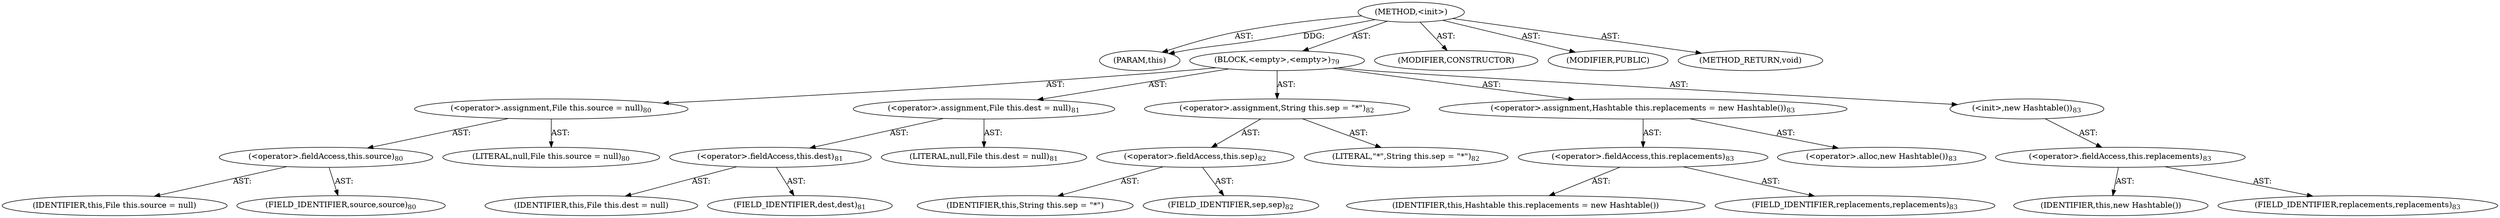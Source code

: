 digraph "&lt;init&gt;" {  
"111669149703" [label = <(METHOD,&lt;init&gt;)> ]
"115964117004" [label = <(PARAM,this)> ]
"25769803805" [label = <(BLOCK,&lt;empty&gt;,&lt;empty&gt;)<SUB>79</SUB>> ]
"30064771185" [label = <(&lt;operator&gt;.assignment,File this.source = null)<SUB>80</SUB>> ]
"30064771186" [label = <(&lt;operator&gt;.fieldAccess,this.source)<SUB>80</SUB>> ]
"68719476844" [label = <(IDENTIFIER,this,File this.source = null)> ]
"55834574860" [label = <(FIELD_IDENTIFIER,source,source)<SUB>80</SUB>> ]
"90194313250" [label = <(LITERAL,null,File this.source = null)<SUB>80</SUB>> ]
"30064771187" [label = <(&lt;operator&gt;.assignment,File this.dest = null)<SUB>81</SUB>> ]
"30064771188" [label = <(&lt;operator&gt;.fieldAccess,this.dest)<SUB>81</SUB>> ]
"68719476845" [label = <(IDENTIFIER,this,File this.dest = null)> ]
"55834574861" [label = <(FIELD_IDENTIFIER,dest,dest)<SUB>81</SUB>> ]
"90194313251" [label = <(LITERAL,null,File this.dest = null)<SUB>81</SUB>> ]
"30064771189" [label = <(&lt;operator&gt;.assignment,String this.sep = &quot;*&quot;)<SUB>82</SUB>> ]
"30064771190" [label = <(&lt;operator&gt;.fieldAccess,this.sep)<SUB>82</SUB>> ]
"68719476846" [label = <(IDENTIFIER,this,String this.sep = &quot;*&quot;)> ]
"55834574862" [label = <(FIELD_IDENTIFIER,sep,sep)<SUB>82</SUB>> ]
"90194313252" [label = <(LITERAL,&quot;*&quot;,String this.sep = &quot;*&quot;)<SUB>82</SUB>> ]
"30064771191" [label = <(&lt;operator&gt;.assignment,Hashtable this.replacements = new Hashtable())<SUB>83</SUB>> ]
"30064771192" [label = <(&lt;operator&gt;.fieldAccess,this.replacements)<SUB>83</SUB>> ]
"68719476847" [label = <(IDENTIFIER,this,Hashtable this.replacements = new Hashtable())> ]
"55834574863" [label = <(FIELD_IDENTIFIER,replacements,replacements)<SUB>83</SUB>> ]
"30064771193" [label = <(&lt;operator&gt;.alloc,new Hashtable())<SUB>83</SUB>> ]
"30064771194" [label = <(&lt;init&gt;,new Hashtable())<SUB>83</SUB>> ]
"30064771195" [label = <(&lt;operator&gt;.fieldAccess,this.replacements)<SUB>83</SUB>> ]
"68719476848" [label = <(IDENTIFIER,this,new Hashtable())> ]
"55834574864" [label = <(FIELD_IDENTIFIER,replacements,replacements)<SUB>83</SUB>> ]
"133143986194" [label = <(MODIFIER,CONSTRUCTOR)> ]
"133143986195" [label = <(MODIFIER,PUBLIC)> ]
"128849018887" [label = <(METHOD_RETURN,void)> ]
  "111669149703" -> "115964117004"  [ label = "AST: "] 
  "111669149703" -> "25769803805"  [ label = "AST: "] 
  "111669149703" -> "133143986194"  [ label = "AST: "] 
  "111669149703" -> "133143986195"  [ label = "AST: "] 
  "111669149703" -> "128849018887"  [ label = "AST: "] 
  "25769803805" -> "30064771185"  [ label = "AST: "] 
  "25769803805" -> "30064771187"  [ label = "AST: "] 
  "25769803805" -> "30064771189"  [ label = "AST: "] 
  "25769803805" -> "30064771191"  [ label = "AST: "] 
  "25769803805" -> "30064771194"  [ label = "AST: "] 
  "30064771185" -> "30064771186"  [ label = "AST: "] 
  "30064771185" -> "90194313250"  [ label = "AST: "] 
  "30064771186" -> "68719476844"  [ label = "AST: "] 
  "30064771186" -> "55834574860"  [ label = "AST: "] 
  "30064771187" -> "30064771188"  [ label = "AST: "] 
  "30064771187" -> "90194313251"  [ label = "AST: "] 
  "30064771188" -> "68719476845"  [ label = "AST: "] 
  "30064771188" -> "55834574861"  [ label = "AST: "] 
  "30064771189" -> "30064771190"  [ label = "AST: "] 
  "30064771189" -> "90194313252"  [ label = "AST: "] 
  "30064771190" -> "68719476846"  [ label = "AST: "] 
  "30064771190" -> "55834574862"  [ label = "AST: "] 
  "30064771191" -> "30064771192"  [ label = "AST: "] 
  "30064771191" -> "30064771193"  [ label = "AST: "] 
  "30064771192" -> "68719476847"  [ label = "AST: "] 
  "30064771192" -> "55834574863"  [ label = "AST: "] 
  "30064771194" -> "30064771195"  [ label = "AST: "] 
  "30064771195" -> "68719476848"  [ label = "AST: "] 
  "30064771195" -> "55834574864"  [ label = "AST: "] 
  "111669149703" -> "115964117004"  [ label = "DDG: "] 
}
